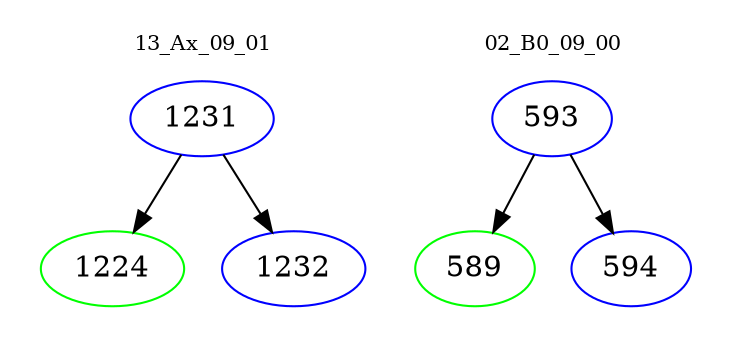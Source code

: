 digraph{
subgraph cluster_0 {
color = white
label = "13_Ax_09_01";
fontsize=10;
T0_1231 [label="1231", color="blue"]
T0_1231 -> T0_1224 [color="black"]
T0_1224 [label="1224", color="green"]
T0_1231 -> T0_1232 [color="black"]
T0_1232 [label="1232", color="blue"]
}
subgraph cluster_1 {
color = white
label = "02_B0_09_00";
fontsize=10;
T1_593 [label="593", color="blue"]
T1_593 -> T1_589 [color="black"]
T1_589 [label="589", color="green"]
T1_593 -> T1_594 [color="black"]
T1_594 [label="594", color="blue"]
}
}
